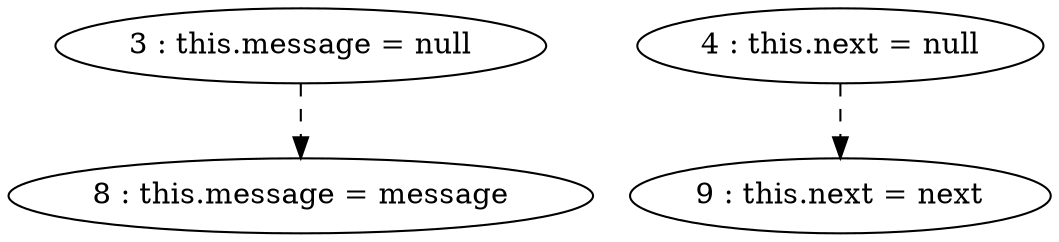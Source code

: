 digraph G {
"3 : this.message = null"
"3 : this.message = null" -> "8 : this.message = message" [style=dashed]
"4 : this.next = null"
"4 : this.next = null" -> "9 : this.next = next" [style=dashed]
"8 : this.message = message"
"9 : this.next = next"
}